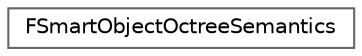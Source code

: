 digraph "Graphical Class Hierarchy"
{
 // INTERACTIVE_SVG=YES
 // LATEX_PDF_SIZE
  bgcolor="transparent";
  edge [fontname=Helvetica,fontsize=10,labelfontname=Helvetica,labelfontsize=10];
  node [fontname=Helvetica,fontsize=10,shape=box,height=0.2,width=0.4];
  rankdir="LR";
  Node0 [id="Node000000",label="FSmartObjectOctreeSemantics",height=0.2,width=0.4,color="grey40", fillcolor="white", style="filled",URL="$d7/dce/structFSmartObjectOctreeSemantics.html",tooltip=" "];
}
